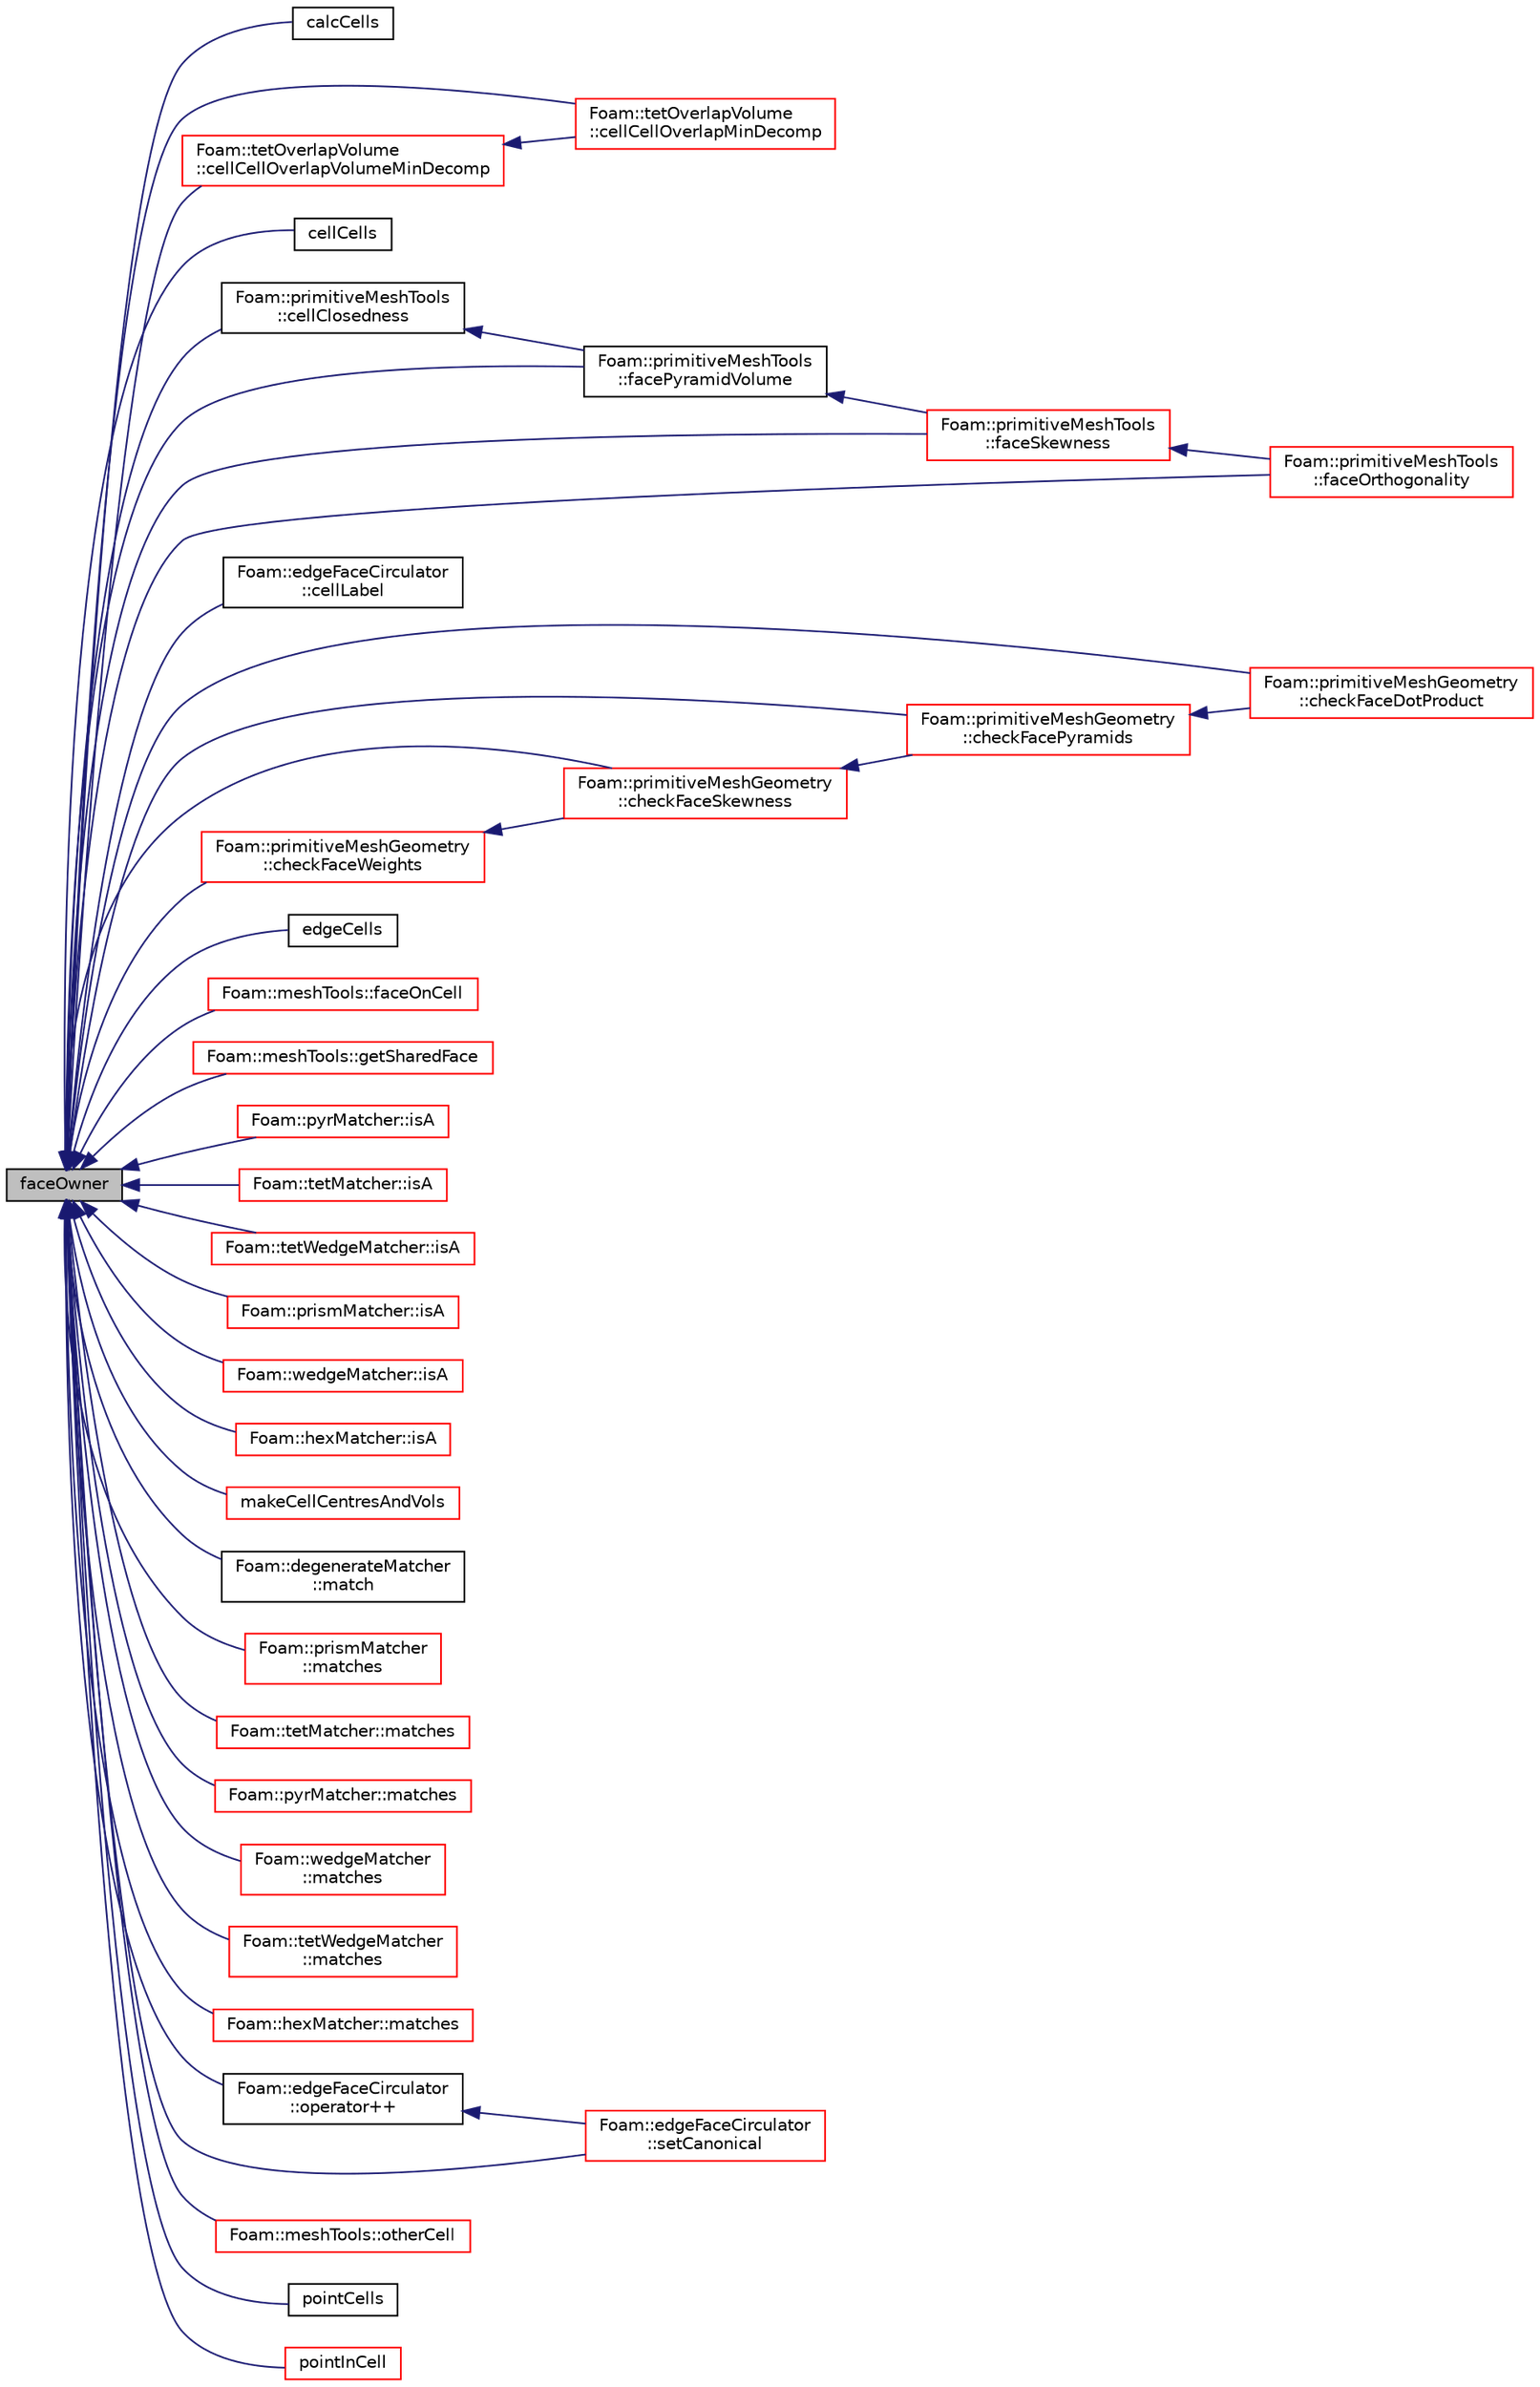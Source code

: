 digraph "faceOwner"
{
  bgcolor="transparent";
  edge [fontname="Helvetica",fontsize="10",labelfontname="Helvetica",labelfontsize="10"];
  node [fontname="Helvetica",fontsize="10",shape=record];
  rankdir="LR";
  Node1 [label="faceOwner",height=0.2,width=0.4,color="black", fillcolor="grey75", style="filled", fontcolor="black"];
  Node1 -> Node2 [dir="back",color="midnightblue",fontsize="10",style="solid",fontname="Helvetica"];
  Node2 [label="calcCells",height=0.2,width=0.4,color="black",URL="$a02008.html#ac793e5f16ea4cc03039a3e17f74255c1",tooltip="Helper function to calculate cell-face addressing from. "];
  Node1 -> Node3 [dir="back",color="midnightblue",fontsize="10",style="solid",fontname="Helvetica"];
  Node3 [label="Foam::tetOverlapVolume\l::cellCellOverlapMinDecomp",height=0.2,width=0.4,color="red",URL="$a02648.html#ad7d2fcd3e6fe707b574ad52fecb2b319",tooltip="Return true if olverlap volume is greater than threshold. "];
  Node1 -> Node4 [dir="back",color="midnightblue",fontsize="10",style="solid",fontname="Helvetica"];
  Node4 [label="Foam::tetOverlapVolume\l::cellCellOverlapVolumeMinDecomp",height=0.2,width=0.4,color="red",URL="$a02648.html#ac07b93de89840367af8c4144a41b064d",tooltip="Calculates the overlap volume. "];
  Node4 -> Node3 [dir="back",color="midnightblue",fontsize="10",style="solid",fontname="Helvetica"];
  Node1 -> Node5 [dir="back",color="midnightblue",fontsize="10",style="solid",fontname="Helvetica"];
  Node5 [label="cellCells",height=0.2,width=0.4,color="black",URL="$a02008.html#a19b2935fa3f1d532e0adc6c83568b677",tooltip="cellCells using cells. "];
  Node1 -> Node6 [dir="back",color="midnightblue",fontsize="10",style="solid",fontname="Helvetica"];
  Node6 [label="Foam::primitiveMeshTools\l::cellClosedness",height=0.2,width=0.4,color="black",URL="$a02010.html#a14b7d320d846c69e1e404e9937f5d63c",tooltip="Generate cell openness and cell ascpect ratio field. "];
  Node6 -> Node7 [dir="back",color="midnightblue",fontsize="10",style="solid",fontname="Helvetica"];
  Node7 [label="Foam::primitiveMeshTools\l::facePyramidVolume",height=0.2,width=0.4,color="black",URL="$a02010.html#aab4eea20bacd77eef1060af3f16adc26",tooltip="Generate face pyramid volume fields. "];
  Node7 -> Node8 [dir="back",color="midnightblue",fontsize="10",style="solid",fontname="Helvetica"];
  Node8 [label="Foam::primitiveMeshTools\l::faceSkewness",height=0.2,width=0.4,color="red",URL="$a02010.html#a3c5a5ea5f6eecbaf692582855583eff9",tooltip="Generate skewness field. "];
  Node8 -> Node9 [dir="back",color="midnightblue",fontsize="10",style="solid",fontname="Helvetica"];
  Node9 [label="Foam::primitiveMeshTools\l::faceOrthogonality",height=0.2,width=0.4,color="red",URL="$a02010.html#a80c00296cf9a021984931b4e59b86f35",tooltip="Generate non-orthogonality field (internal faces only) "];
  Node1 -> Node10 [dir="back",color="midnightblue",fontsize="10",style="solid",fontname="Helvetica"];
  Node10 [label="Foam::edgeFaceCirculator\l::cellLabel",height=0.2,width=0.4,color="black",URL="$a00623.html#a51f6a2ab703572f360d36b74fd928777",tooltip="Helper: get the neighbouring cell according to the ownerSide. "];
  Node1 -> Node11 [dir="back",color="midnightblue",fontsize="10",style="solid",fontname="Helvetica"];
  Node11 [label="Foam::primitiveMeshGeometry\l::checkFaceDotProduct",height=0.2,width=0.4,color="red",URL="$a02009.html#abe689b0ea95babc2086677dec53f57f2"];
  Node1 -> Node12 [dir="back",color="midnightblue",fontsize="10",style="solid",fontname="Helvetica"];
  Node12 [label="Foam::primitiveMeshGeometry\l::checkFacePyramids",height=0.2,width=0.4,color="red",URL="$a02009.html#ad90dd781f10ef81bbfefbe0b9b8fe46e"];
  Node12 -> Node11 [dir="back",color="midnightblue",fontsize="10",style="solid",fontname="Helvetica"];
  Node1 -> Node13 [dir="back",color="midnightblue",fontsize="10",style="solid",fontname="Helvetica"];
  Node13 [label="Foam::primitiveMeshGeometry\l::checkFaceSkewness",height=0.2,width=0.4,color="red",URL="$a02009.html#a2c5229035a955dd2719a447f55181f79"];
  Node13 -> Node12 [dir="back",color="midnightblue",fontsize="10",style="solid",fontname="Helvetica"];
  Node1 -> Node14 [dir="back",color="midnightblue",fontsize="10",style="solid",fontname="Helvetica"];
  Node14 [label="Foam::primitiveMeshGeometry\l::checkFaceWeights",height=0.2,width=0.4,color="red",URL="$a02009.html#a43235a75da65bd601617364388f0d055"];
  Node14 -> Node13 [dir="back",color="midnightblue",fontsize="10",style="solid",fontname="Helvetica"];
  Node1 -> Node15 [dir="back",color="midnightblue",fontsize="10",style="solid",fontname="Helvetica"];
  Node15 [label="edgeCells",height=0.2,width=0.4,color="black",URL="$a02008.html#a578da7d66c4ba46adedc174425eae0fc",tooltip="edgeCells using pointFaces, edges, pointEdges "];
  Node1 -> Node16 [dir="back",color="midnightblue",fontsize="10",style="solid",fontname="Helvetica"];
  Node16 [label="Foam::meshTools::faceOnCell",height=0.2,width=0.4,color="red",URL="$a11030.html#a5ff95c1236db4d2bb2ffea1192ceb8e3",tooltip="Is face used by cell. "];
  Node1 -> Node9 [dir="back",color="midnightblue",fontsize="10",style="solid",fontname="Helvetica"];
  Node1 -> Node7 [dir="back",color="midnightblue",fontsize="10",style="solid",fontname="Helvetica"];
  Node1 -> Node8 [dir="back",color="midnightblue",fontsize="10",style="solid",fontname="Helvetica"];
  Node1 -> Node17 [dir="back",color="midnightblue",fontsize="10",style="solid",fontname="Helvetica"];
  Node17 [label="Foam::meshTools::getSharedFace",height=0.2,width=0.4,color="red",URL="$a11030.html#a8550e28a800fded0b2d9dcdce6a6c4f6",tooltip="Return face shared by two cells. Throws error if none found. "];
  Node1 -> Node18 [dir="back",color="midnightblue",fontsize="10",style="solid",fontname="Helvetica"];
  Node18 [label="Foam::pyrMatcher::isA",height=0.2,width=0.4,color="red",URL="$a02084.html#a48f87470f65d5c2d0ed58af8637d33ee",tooltip="Exact match. Uses faceSizeMatch. "];
  Node1 -> Node19 [dir="back",color="midnightblue",fontsize="10",style="solid",fontname="Helvetica"];
  Node19 [label="Foam::tetMatcher::isA",height=0.2,width=0.4,color="red",URL="$a02647.html#a48f87470f65d5c2d0ed58af8637d33ee",tooltip="Exact match. Uses faceSizeMatch. "];
  Node1 -> Node20 [dir="back",color="midnightblue",fontsize="10",style="solid",fontname="Helvetica"];
  Node20 [label="Foam::tetWedgeMatcher::isA",height=0.2,width=0.4,color="red",URL="$a02651.html#a48f87470f65d5c2d0ed58af8637d33ee",tooltip="Exact match. Uses faceSizeMatch. "];
  Node1 -> Node21 [dir="back",color="midnightblue",fontsize="10",style="solid",fontname="Helvetica"];
  Node21 [label="Foam::prismMatcher::isA",height=0.2,width=0.4,color="red",URL="$a02014.html#a48f87470f65d5c2d0ed58af8637d33ee",tooltip="Exact match. Uses faceSizeMatch. "];
  Node1 -> Node22 [dir="back",color="midnightblue",fontsize="10",style="solid",fontname="Helvetica"];
  Node22 [label="Foam::wedgeMatcher::isA",height=0.2,width=0.4,color="red",URL="$a02958.html#a48f87470f65d5c2d0ed58af8637d33ee",tooltip="Exact match. Uses faceSizeMatch. "];
  Node1 -> Node23 [dir="back",color="midnightblue",fontsize="10",style="solid",fontname="Helvetica"];
  Node23 [label="Foam::hexMatcher::isA",height=0.2,width=0.4,color="red",URL="$a01021.html#a48f87470f65d5c2d0ed58af8637d33ee",tooltip="Exact match. Uses faceSizeMatch. "];
  Node1 -> Node24 [dir="back",color="midnightblue",fontsize="10",style="solid",fontname="Helvetica"];
  Node24 [label="makeCellCentresAndVols",height=0.2,width=0.4,color="red",URL="$a02008.html#aa99bb3eb3a86f475d92dd70ab009c939"];
  Node1 -> Node25 [dir="back",color="midnightblue",fontsize="10",style="solid",fontname="Helvetica"];
  Node25 [label="Foam::degenerateMatcher\l::match",height=0.2,width=0.4,color="black",URL="$a00513.html#a860763a55ef6136138f6ad5bef8dcb0c",tooltip="Recognize shape given mesh and celli. "];
  Node1 -> Node26 [dir="back",color="midnightblue",fontsize="10",style="solid",fontname="Helvetica"];
  Node26 [label="Foam::prismMatcher\l::matches",height=0.2,width=0.4,color="red",URL="$a02014.html#a42d82bf0cc1e88ef9cbfc8d7eea07e8d",tooltip="Like isA but also constructs a cellShape (if shape matches) "];
  Node1 -> Node27 [dir="back",color="midnightblue",fontsize="10",style="solid",fontname="Helvetica"];
  Node27 [label="Foam::tetMatcher::matches",height=0.2,width=0.4,color="red",URL="$a02647.html#a42d82bf0cc1e88ef9cbfc8d7eea07e8d",tooltip="Like isA but also constructs a cellShape (if shape matches) "];
  Node1 -> Node28 [dir="back",color="midnightblue",fontsize="10",style="solid",fontname="Helvetica"];
  Node28 [label="Foam::pyrMatcher::matches",height=0.2,width=0.4,color="red",URL="$a02084.html#a42d82bf0cc1e88ef9cbfc8d7eea07e8d",tooltip="Like isA but also constructs a cellShape (if shape matches) "];
  Node1 -> Node29 [dir="back",color="midnightblue",fontsize="10",style="solid",fontname="Helvetica"];
  Node29 [label="Foam::wedgeMatcher\l::matches",height=0.2,width=0.4,color="red",URL="$a02958.html#a42d82bf0cc1e88ef9cbfc8d7eea07e8d",tooltip="Like isA but also constructs a cellShape (if shape matches) "];
  Node1 -> Node30 [dir="back",color="midnightblue",fontsize="10",style="solid",fontname="Helvetica"];
  Node30 [label="Foam::tetWedgeMatcher\l::matches",height=0.2,width=0.4,color="red",URL="$a02651.html#a42d82bf0cc1e88ef9cbfc8d7eea07e8d",tooltip="Like isA but also constructs a cellShape (if shape matches) "];
  Node1 -> Node31 [dir="back",color="midnightblue",fontsize="10",style="solid",fontname="Helvetica"];
  Node31 [label="Foam::hexMatcher::matches",height=0.2,width=0.4,color="red",URL="$a01021.html#a42d82bf0cc1e88ef9cbfc8d7eea07e8d",tooltip="Like isA but also constructs a cellShape (if shape matches) "];
  Node1 -> Node32 [dir="back",color="midnightblue",fontsize="10",style="solid",fontname="Helvetica"];
  Node32 [label="Foam::edgeFaceCirculator\l::operator++",height=0.2,width=0.4,color="black",URL="$a00623.html#a373ca9638250f9443dcf86934a465507",tooltip="Step to next face. Uses no edge addressing! "];
  Node32 -> Node33 [dir="back",color="midnightblue",fontsize="10",style="solid",fontname="Helvetica"];
  Node33 [label="Foam::edgeFaceCirculator\l::setCanonical",height=0.2,width=0.4,color="red",URL="$a00623.html#a9fe0f5513339c480e64660f5f36514c2",tooltip="Set edge to a unique state so different ones can be compared. "];
  Node1 -> Node34 [dir="back",color="midnightblue",fontsize="10",style="solid",fontname="Helvetica"];
  Node34 [label="Foam::meshTools::otherCell",height=0.2,width=0.4,color="red",URL="$a11030.html#a68cdb0f8d9a5559b578cd4103922745c",tooltip="Return cell on other side of face. Throws error. "];
  Node1 -> Node35 [dir="back",color="midnightblue",fontsize="10",style="solid",fontname="Helvetica"];
  Node35 [label="pointCells",height=0.2,width=0.4,color="black",URL="$a02008.html#aefc56266a9ecb124ea1b2aebc3d9ce0a",tooltip="pointCells using pointFaces "];
  Node1 -> Node36 [dir="back",color="midnightblue",fontsize="10",style="solid",fontname="Helvetica"];
  Node36 [label="pointInCell",height=0.2,width=0.4,color="red",URL="$a02008.html#ad869dc4da77b7d215411ce4adecca9e5",tooltip="Return true if the point is in the cell. "];
  Node1 -> Node33 [dir="back",color="midnightblue",fontsize="10",style="solid",fontname="Helvetica"];
}
